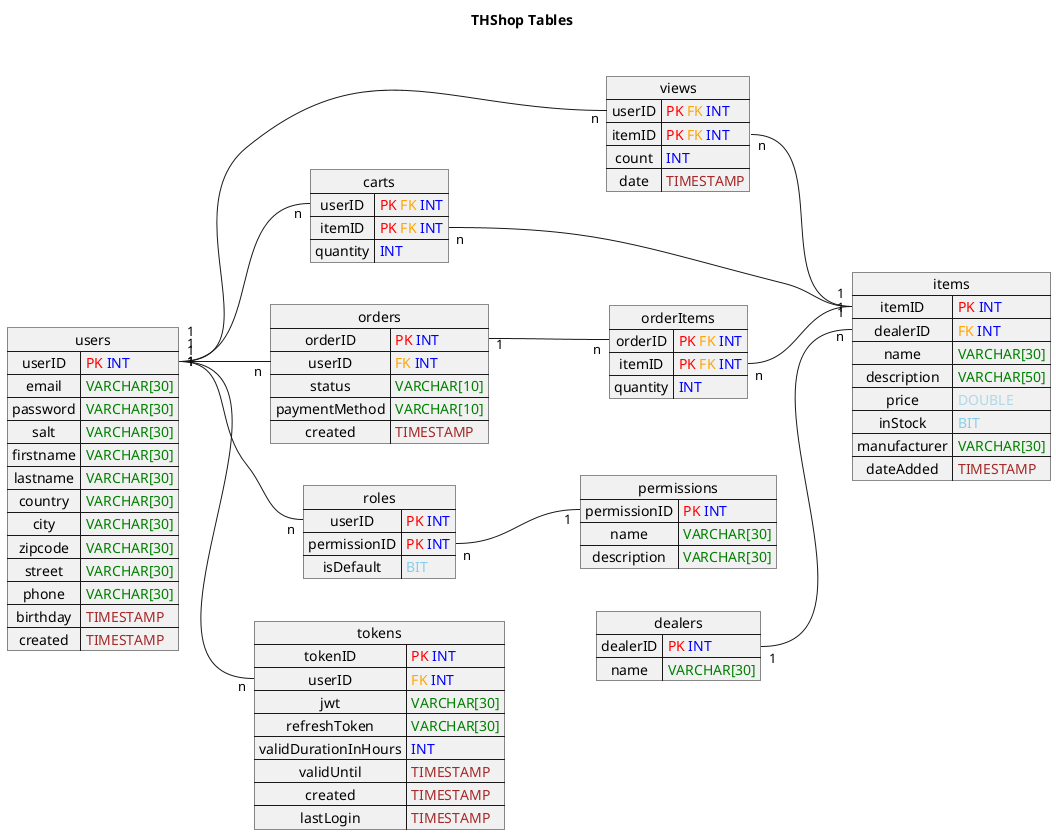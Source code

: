 ' VSCode Extensions required: "jebbs.plantuml" and "Mebrahtom.plantumlpreviewer"

@startuml THShop

title THShop Tables

' set flow direction from left to right
left to right direction

' keywords
!define PK <color:red>PK</color>
!define FK <color:orange>FK</color>

' file types
!define VARCHAR(x) <color:green>VARCHAR[x]</color>
!define INT <color:blue>INT</color>
!define BIT <color:SkyBlue>BIT</color>
!define DOUBLE <color:LightBlue>DOUBLE</color>
!define TIMESTAMP <color:brown>TIMESTAMP</color>

' Entities

map users {
  userID => PK INT
  email => VARCHAR(30)
  password => VARCHAR(30)
  salt => VARCHAR(30)
  firstname => VARCHAR(30)
  lastname => VARCHAR(30)
  country => VARCHAR(30)
  city => VARCHAR(30)
  zipcode => VARCHAR(30)
  street => VARCHAR(30)
  phone => VARCHAR(30)
  birthday => TIMESTAMP
  created => TIMESTAMP
}

map views {
  userID => PK FK INT
  itemID => PK FK INT
  count => INT
  date => TIMESTAMP
}

map carts {
  userID => PK FK INT
  itemID => PK FK INT
  quantity => INT
}

map items {
  itemID => PK INT
  dealerID => FK INT
  name => VARCHAR(30)
  description => VARCHAR(50)
  price => DOUBLE
  inStock => BIT
  manufacturer => VARCHAR(30)
  dateAdded => TIMESTAMP
}

map dealers {
  dealerID => PK INT
  name => VARCHAR(30)
}

map orders {
  orderID => PK INT
  userID => FK INT
  status => VARCHAR(10)
  paymentMethod => VARCHAR(10)
  created => TIMESTAMP
}

map orderItems {
  orderID => PK FK INT
  itemID => PK FK INT
  quantity => INT
}

map roles {
  userID => PK INT
  permissionID => PK INT
  isDefault => BIT
}

map permissions {
  permissionID => PK INT
  name => VARCHAR(30)
  description => VARCHAR(30)
}

map tokens {
  tokenID => PK INT
  userID => FK INT
  jwt => VARCHAR(30)
  refreshToken => VARCHAR(30)
  validDurationInHours => INT 
  validUntil => TIMESTAMP
  created => TIMESTAMP
  lastLogin => TIMESTAMP
}


' Associations 

users::userID "1" -- "n" roles::userID
roles::permissionID "n" -- "1" permissions::permissionID

users::userID "1" -- "n" tokens::userID

users::userID "1" -- "n" carts::userID
carts::itemID "n" --- "1" items::itemID

users::userID "1" -- "n" views::userID
views::itemID "n" -- "1" items::itemID

' items::dealerID "n" -- "1" dealers::dealerID
users::userID "1" -- "n" orders::userID
dealers::dealerID "1" -- "n" items::dealerID

orders::orderID "1" -- "n" orderItems::orderID
orderItems::itemID "n" -- "1" items::itemID


@enduml